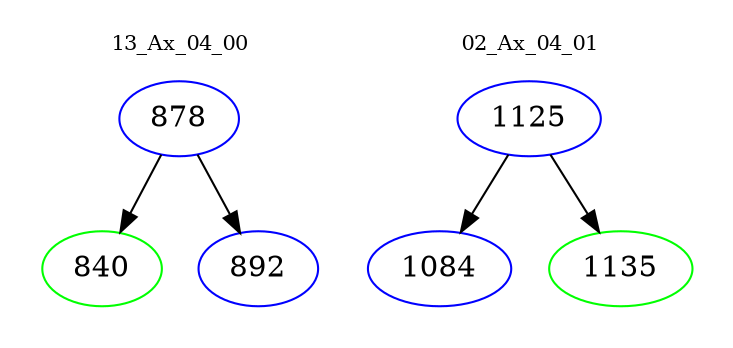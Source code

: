 digraph{
subgraph cluster_0 {
color = white
label = "13_Ax_04_00";
fontsize=10;
T0_878 [label="878", color="blue"]
T0_878 -> T0_840 [color="black"]
T0_840 [label="840", color="green"]
T0_878 -> T0_892 [color="black"]
T0_892 [label="892", color="blue"]
}
subgraph cluster_1 {
color = white
label = "02_Ax_04_01";
fontsize=10;
T1_1125 [label="1125", color="blue"]
T1_1125 -> T1_1084 [color="black"]
T1_1084 [label="1084", color="blue"]
T1_1125 -> T1_1135 [color="black"]
T1_1135 [label="1135", color="green"]
}
}
